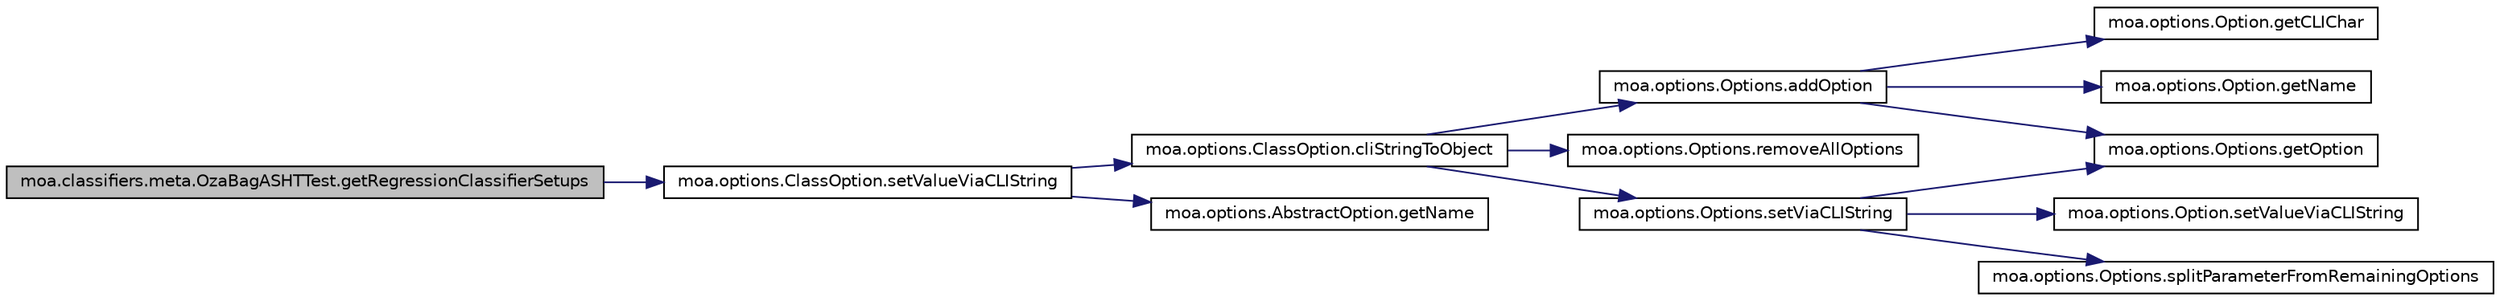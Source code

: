 digraph G
{
  edge [fontname="Helvetica",fontsize="10",labelfontname="Helvetica",labelfontsize="10"];
  node [fontname="Helvetica",fontsize="10",shape=record];
  rankdir=LR;
  Node1 [label="moa.classifiers.meta.OzaBagASHTTest.getRegressionClassifierSetups",height=0.2,width=0.4,color="black", fillcolor="grey75", style="filled" fontcolor="black"];
  Node1 -> Node2 [color="midnightblue",fontsize="10",style="solid",fontname="Helvetica"];
  Node2 [label="moa.options.ClassOption.setValueViaCLIString",height=0.2,width=0.4,color="black", fillcolor="white", style="filled",URL="$classmoa_1_1options_1_1ClassOption.html#a4b6c97afce0094039ecdb5dc62ceff86",tooltip="Sets value of this option via the Command Line Interface text."];
  Node2 -> Node3 [color="midnightblue",fontsize="10",style="solid",fontname="Helvetica"];
  Node3 [label="moa.options.ClassOption.cliStringToObject",height=0.2,width=0.4,color="black", fillcolor="white", style="filled",URL="$classmoa_1_1options_1_1ClassOption.html#a53dc498910eecec509406522b9058796"];
  Node3 -> Node4 [color="midnightblue",fontsize="10",style="solid",fontname="Helvetica"];
  Node4 [label="moa.options.Options.addOption",height=0.2,width=0.4,color="black", fillcolor="white", style="filled",URL="$classmoa_1_1options_1_1Options.html#a1886243eaecde00151eb2787c6501d6f"];
  Node4 -> Node5 [color="midnightblue",fontsize="10",style="solid",fontname="Helvetica"];
  Node5 [label="moa.options.Option.getCLIChar",height=0.2,width=0.4,color="black", fillcolor="white", style="filled",URL="$interfacemoa_1_1options_1_1Option.html#a0f2bfa3fc25dfbd92be96d007e093c3c",tooltip="Gets the Command Line Interface text of this option."];
  Node4 -> Node6 [color="midnightblue",fontsize="10",style="solid",fontname="Helvetica"];
  Node6 [label="moa.options.Option.getName",height=0.2,width=0.4,color="black", fillcolor="white", style="filled",URL="$interfacemoa_1_1options_1_1Option.html#a28d0b5eb1a547178d6d43c3d8cc89142",tooltip="Gets the name of this option."];
  Node4 -> Node7 [color="midnightblue",fontsize="10",style="solid",fontname="Helvetica"];
  Node7 [label="moa.options.Options.getOption",height=0.2,width=0.4,color="black", fillcolor="white", style="filled",URL="$classmoa_1_1options_1_1Options.html#ad2061f549ed2eb9bb7bc5bbb3ab17019"];
  Node3 -> Node8 [color="midnightblue",fontsize="10",style="solid",fontname="Helvetica"];
  Node8 [label="moa.options.Options.removeAllOptions",height=0.2,width=0.4,color="black", fillcolor="white", style="filled",URL="$classmoa_1_1options_1_1Options.html#a98fbf40bdfd12bd726e998c818be29e6"];
  Node3 -> Node9 [color="midnightblue",fontsize="10",style="solid",fontname="Helvetica"];
  Node9 [label="moa.options.Options.setViaCLIString",height=0.2,width=0.4,color="black", fillcolor="white", style="filled",URL="$classmoa_1_1options_1_1Options.html#a6fb4bce4cd3933247ad37a471cefdd47"];
  Node9 -> Node7 [color="midnightblue",fontsize="10",style="solid",fontname="Helvetica"];
  Node9 -> Node10 [color="midnightblue",fontsize="10",style="solid",fontname="Helvetica"];
  Node10 [label="moa.options.Option.setValueViaCLIString",height=0.2,width=0.4,color="black", fillcolor="white", style="filled",URL="$interfacemoa_1_1options_1_1Option.html#ac522763e8a93b8236980749dcb0b74bc",tooltip="Sets value of this option via the Command Line Interface text."];
  Node9 -> Node11 [color="midnightblue",fontsize="10",style="solid",fontname="Helvetica"];
  Node11 [label="moa.options.Options.splitParameterFromRemainingOptions",height=0.2,width=0.4,color="black", fillcolor="white", style="filled",URL="$classmoa_1_1options_1_1Options.html#a0bbd711d8b12b78f7fe61741035afdbd",tooltip="Internal method that splits a string into two parts - the parameter for the current..."];
  Node2 -> Node12 [color="midnightblue",fontsize="10",style="solid",fontname="Helvetica"];
  Node12 [label="moa.options.AbstractOption.getName",height=0.2,width=0.4,color="black", fillcolor="white", style="filled",URL="$classmoa_1_1options_1_1AbstractOption.html#a26d25b88bb5244ed3c2ec142bd28353d",tooltip="Gets the name of this option."];
}
